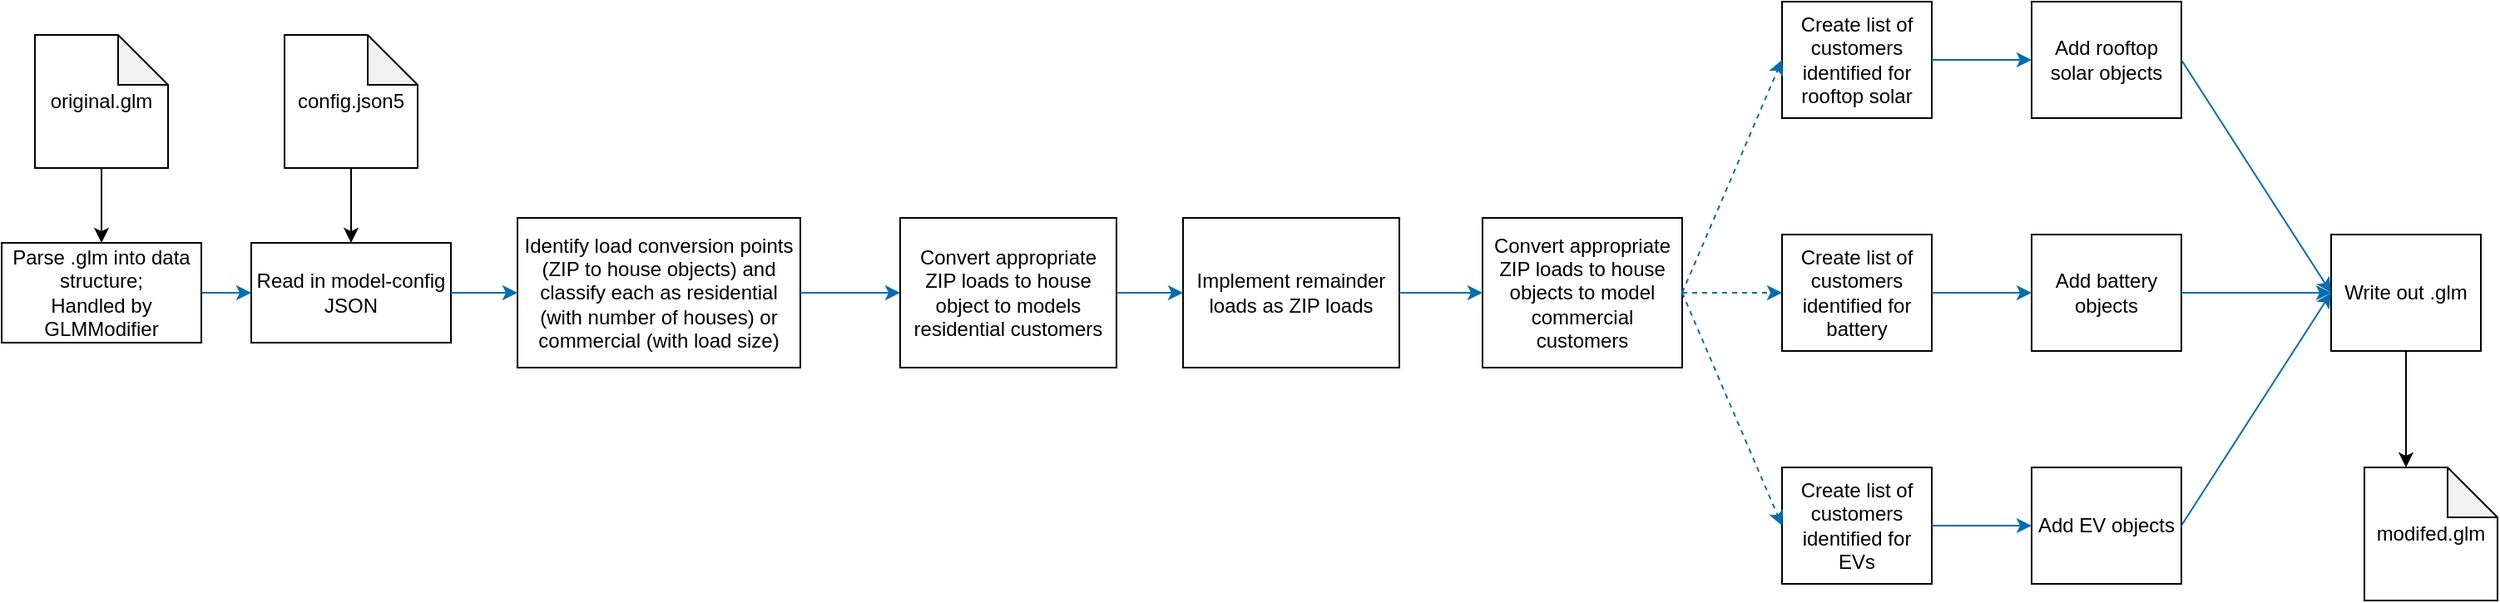 <mxfile>
    <diagram id="M40tJBM27hI6XAPLBgmJ" name="Page-1">
        <mxGraphModel dx="1210" dy="755" grid="1" gridSize="10" guides="1" tooltips="1" connect="1" arrows="1" fold="1" page="1" pageScale="1" pageWidth="10000" pageHeight="10000" math="0" shadow="0">
            <root>
                <mxCell id="0"/>
                <mxCell id="1" parent="0"/>
                <mxCell id="4" style="edgeStyle=none;html=1;exitX=1;exitY=0.5;exitDx=0;exitDy=0;entryX=0;entryY=0.5;entryDx=0;entryDy=0;fillColor=#1ba1e2;strokeColor=#006EAF;" parent="1" source="2" target="35" edge="1">
                    <mxGeometry relative="1" as="geometry"/>
                </mxCell>
                <mxCell id="2" value="Parse .glm into data structure;&lt;br&gt;Handled by GLMModifier" style="rounded=0;whiteSpace=wrap;html=1;" parent="1" vertex="1">
                    <mxGeometry x="170" y="275" width="120" height="60" as="geometry"/>
                </mxCell>
                <mxCell id="3" value="Identify load conversion points (ZIP to house objects) and classify each as residential (with number of houses) or commercial (with load size)" style="rounded=0;whiteSpace=wrap;html=1;" parent="1" vertex="1">
                    <mxGeometry x="480" y="260" width="170" height="90" as="geometry"/>
                </mxCell>
                <mxCell id="5" value="Convert appropriate ZIP loads to house object to models residential customers" style="rounded=0;whiteSpace=wrap;html=1;" parent="1" vertex="1">
                    <mxGeometry x="710" y="260" width="130" height="90" as="geometry"/>
                </mxCell>
                <mxCell id="6" style="edgeStyle=none;html=1;exitX=1;exitY=0.5;exitDx=0;exitDy=0;fillColor=#1ba1e2;strokeColor=#006EAF;" parent="1" source="3" target="5" edge="1">
                    <mxGeometry relative="1" as="geometry">
                        <mxPoint x="620" y="430" as="sourcePoint"/>
                        <mxPoint x="700" y="430" as="targetPoint"/>
                    </mxGeometry>
                </mxCell>
                <mxCell id="7" value="Convert appropriate ZIP loads to house objects to model commercial customers" style="rounded=0;whiteSpace=wrap;html=1;" parent="1" vertex="1">
                    <mxGeometry x="1060" y="260" width="120" height="90" as="geometry"/>
                </mxCell>
                <mxCell id="8" style="edgeStyle=none;html=1;exitX=1;exitY=0.5;exitDx=0;exitDy=0;fillColor=#1ba1e2;strokeColor=#006EAF;entryX=0;entryY=0.5;entryDx=0;entryDy=0;" parent="1" source="5" target="40" edge="1">
                    <mxGeometry relative="1" as="geometry">
                        <mxPoint x="660" y="315" as="sourcePoint"/>
                        <mxPoint x="920" y="305" as="targetPoint"/>
                    </mxGeometry>
                </mxCell>
                <mxCell id="9" value="Create list of customers identified for rooftop solar" style="rounded=0;whiteSpace=wrap;html=1;" parent="1" vertex="1">
                    <mxGeometry x="1240" y="130" width="90" height="70" as="geometry"/>
                </mxCell>
                <mxCell id="11" value="Add rooftop solar objects" style="rounded=0;whiteSpace=wrap;html=1;" parent="1" vertex="1">
                    <mxGeometry x="1390" y="130" width="90" height="70" as="geometry"/>
                </mxCell>
                <mxCell id="12" style="edgeStyle=none;html=1;exitX=1;exitY=0.5;exitDx=0;exitDy=0;fillColor=#1ba1e2;strokeColor=#006EAF;entryX=0;entryY=0.5;entryDx=0;entryDy=0;dashed=1;" parent="1" source="7" target="9" edge="1">
                    <mxGeometry relative="1" as="geometry">
                        <mxPoint x="1240" y="300" as="sourcePoint"/>
                        <mxPoint x="1310" y="300" as="targetPoint"/>
                    </mxGeometry>
                </mxCell>
                <mxCell id="13" style="edgeStyle=none;html=1;exitX=1;exitY=0.5;exitDx=0;exitDy=0;fillColor=#1ba1e2;strokeColor=#006EAF;entryX=0;entryY=0.5;entryDx=0;entryDy=0;" parent="1" source="9" target="11" edge="1">
                    <mxGeometry relative="1" as="geometry">
                        <mxPoint x="1360" y="199" as="sourcePoint"/>
                        <mxPoint x="1430" y="199" as="targetPoint"/>
                    </mxGeometry>
                </mxCell>
                <mxCell id="14" value="Create list of customers identified for battery" style="rounded=0;whiteSpace=wrap;html=1;" parent="1" vertex="1">
                    <mxGeometry x="1240" y="270" width="90" height="70" as="geometry"/>
                </mxCell>
                <mxCell id="15" value="Add battery objects" style="rounded=0;whiteSpace=wrap;html=1;" parent="1" vertex="1">
                    <mxGeometry x="1390" y="270" width="90" height="70" as="geometry"/>
                </mxCell>
                <mxCell id="16" style="edgeStyle=none;html=1;exitX=1;exitY=0.5;exitDx=0;exitDy=0;fillColor=#1ba1e2;strokeColor=#006EAF;entryX=0;entryY=0.5;entryDx=0;entryDy=0;" parent="1" source="14" target="15" edge="1">
                    <mxGeometry relative="1" as="geometry">
                        <mxPoint x="1360" y="339" as="sourcePoint"/>
                        <mxPoint x="1430" y="339" as="targetPoint"/>
                    </mxGeometry>
                </mxCell>
                <mxCell id="17" value="Create list of customers identified for EVs" style="rounded=0;whiteSpace=wrap;html=1;" parent="1" vertex="1">
                    <mxGeometry x="1240" y="410" width="90" height="70" as="geometry"/>
                </mxCell>
                <mxCell id="18" value="Add EV objects" style="rounded=0;whiteSpace=wrap;html=1;" parent="1" vertex="1">
                    <mxGeometry x="1390" y="410" width="90" height="70" as="geometry"/>
                </mxCell>
                <mxCell id="19" style="edgeStyle=none;html=1;exitX=1;exitY=0.5;exitDx=0;exitDy=0;fillColor=#1ba1e2;strokeColor=#006EAF;entryX=0;entryY=0.5;entryDx=0;entryDy=0;" parent="1" source="17" target="18" edge="1">
                    <mxGeometry relative="1" as="geometry">
                        <mxPoint x="1360" y="479" as="sourcePoint"/>
                        <mxPoint x="1430" y="479" as="targetPoint"/>
                    </mxGeometry>
                </mxCell>
                <mxCell id="23" style="edgeStyle=none;html=1;exitX=1;exitY=0.5;exitDx=0;exitDy=0;fillColor=#1ba1e2;strokeColor=#006EAF;entryX=0;entryY=0.5;entryDx=0;entryDy=0;dashed=1;" parent="1" source="7" target="14" edge="1">
                    <mxGeometry relative="1" as="geometry">
                        <mxPoint x="1190" y="315" as="sourcePoint"/>
                        <mxPoint x="1270" y="85" as="targetPoint"/>
                    </mxGeometry>
                </mxCell>
                <mxCell id="24" style="edgeStyle=none;html=1;exitX=1;exitY=0.5;exitDx=0;exitDy=0;fillColor=#1ba1e2;strokeColor=#006EAF;entryX=0;entryY=0.5;entryDx=0;entryDy=0;dashed=1;" parent="1" source="7" target="17" edge="1">
                    <mxGeometry relative="1" as="geometry">
                        <mxPoint x="1190" y="315" as="sourcePoint"/>
                        <mxPoint x="1270" y="225" as="targetPoint"/>
                    </mxGeometry>
                </mxCell>
                <mxCell id="32" style="edgeStyle=none;html=1;exitX=0.5;exitY=1;exitDx=0;exitDy=0;entryX=0;entryY=0;entryDx=25;entryDy=0;entryPerimeter=0;" parent="1" source="25" target="31" edge="1">
                    <mxGeometry relative="1" as="geometry"/>
                </mxCell>
                <mxCell id="25" value="Write out .glm" style="rounded=0;whiteSpace=wrap;html=1;" parent="1" vertex="1">
                    <mxGeometry x="1570" y="270" width="90" height="70" as="geometry"/>
                </mxCell>
                <mxCell id="27" style="edgeStyle=none;html=1;exitX=1;exitY=0.5;exitDx=0;exitDy=0;fillColor=#1ba1e2;strokeColor=#006EAF;entryX=0;entryY=0.5;entryDx=0;entryDy=0;" parent="1" source="11" target="25" edge="1">
                    <mxGeometry relative="1" as="geometry">
                        <mxPoint x="1340" y="175" as="sourcePoint"/>
                        <mxPoint x="1400" y="175" as="targetPoint"/>
                    </mxGeometry>
                </mxCell>
                <mxCell id="28" style="edgeStyle=none;html=1;exitX=1;exitY=0.5;exitDx=0;exitDy=0;fillColor=#1ba1e2;strokeColor=#006EAF;entryX=0;entryY=0.5;entryDx=0;entryDy=0;" parent="1" source="15" target="25" edge="1">
                    <mxGeometry relative="1" as="geometry">
                        <mxPoint x="1350" y="185" as="sourcePoint"/>
                        <mxPoint x="1410" y="185" as="targetPoint"/>
                    </mxGeometry>
                </mxCell>
                <mxCell id="29" style="edgeStyle=none;html=1;exitX=1;exitY=0.5;exitDx=0;exitDy=0;fillColor=#1ba1e2;strokeColor=#006EAF;entryX=0;entryY=0.5;entryDx=0;entryDy=0;" parent="1" source="18" target="25" edge="1">
                    <mxGeometry relative="1" as="geometry">
                        <mxPoint x="1360" y="195" as="sourcePoint"/>
                        <mxPoint x="1420" y="195" as="targetPoint"/>
                    </mxGeometry>
                </mxCell>
                <mxCell id="31" value="modifed.glm" style="shape=note;whiteSpace=wrap;html=1;backgroundOutline=1;darkOpacity=0.05;" parent="1" vertex="1">
                    <mxGeometry x="1590" y="410" width="80" height="80" as="geometry"/>
                </mxCell>
                <mxCell id="33" value="original.glm" style="shape=note;whiteSpace=wrap;html=1;backgroundOutline=1;darkOpacity=0.05;" parent="1" vertex="1">
                    <mxGeometry x="190" y="150" width="80" height="80" as="geometry"/>
                </mxCell>
                <mxCell id="34" style="edgeStyle=none;html=1;exitX=0.5;exitY=1;exitDx=0;exitDy=0;entryX=0.5;entryY=0;entryDx=0;entryDy=0;exitPerimeter=0;" parent="1" source="33" target="2" edge="1">
                    <mxGeometry relative="1" as="geometry">
                        <mxPoint x="420" y="160" as="sourcePoint"/>
                        <mxPoint x="480" y="160" as="targetPoint"/>
                    </mxGeometry>
                </mxCell>
                <mxCell id="35" value="Read in model-config JSON" style="rounded=0;whiteSpace=wrap;html=1;" parent="1" vertex="1">
                    <mxGeometry x="320" y="275" width="120" height="60" as="geometry"/>
                </mxCell>
                <mxCell id="37" style="edgeStyle=none;html=1;exitX=1;exitY=0.5;exitDx=0;exitDy=0;fillColor=#1ba1e2;strokeColor=#006EAF;entryX=0;entryY=0.5;entryDx=0;entryDy=0;" parent="1" source="35" target="3" edge="1">
                    <mxGeometry relative="1" as="geometry">
                        <mxPoint x="660" y="315" as="sourcePoint"/>
                        <mxPoint x="720" y="315" as="targetPoint"/>
                    </mxGeometry>
                </mxCell>
                <mxCell id="38" value="config.json5" style="shape=note;whiteSpace=wrap;html=1;backgroundOutline=1;darkOpacity=0.05;" parent="1" vertex="1">
                    <mxGeometry x="340" y="150" width="80" height="80" as="geometry"/>
                </mxCell>
                <mxCell id="39" style="edgeStyle=none;html=1;exitX=0.5;exitY=1;exitDx=0;exitDy=0;exitPerimeter=0;" parent="1" source="38" target="35" edge="1">
                    <mxGeometry relative="1" as="geometry">
                        <mxPoint x="240" y="240" as="sourcePoint"/>
                        <mxPoint x="240" y="285" as="targetPoint"/>
                    </mxGeometry>
                </mxCell>
                <mxCell id="40" value="Implement remainder loads as ZIP loads" style="rounded=0;whiteSpace=wrap;html=1;" parent="1" vertex="1">
                    <mxGeometry x="880" y="260" width="130" height="90" as="geometry"/>
                </mxCell>
                <mxCell id="41" style="edgeStyle=none;html=1;exitX=1;exitY=0.5;exitDx=0;exitDy=0;fillColor=#1ba1e2;strokeColor=#006EAF;entryX=0;entryY=0.5;entryDx=0;entryDy=0;" parent="1" source="40" target="7" edge="1">
                    <mxGeometry relative="1" as="geometry">
                        <mxPoint x="850" y="315" as="sourcePoint"/>
                        <mxPoint x="890" y="315" as="targetPoint"/>
                    </mxGeometry>
                </mxCell>
            </root>
        </mxGraphModel>
    </diagram>
</mxfile>